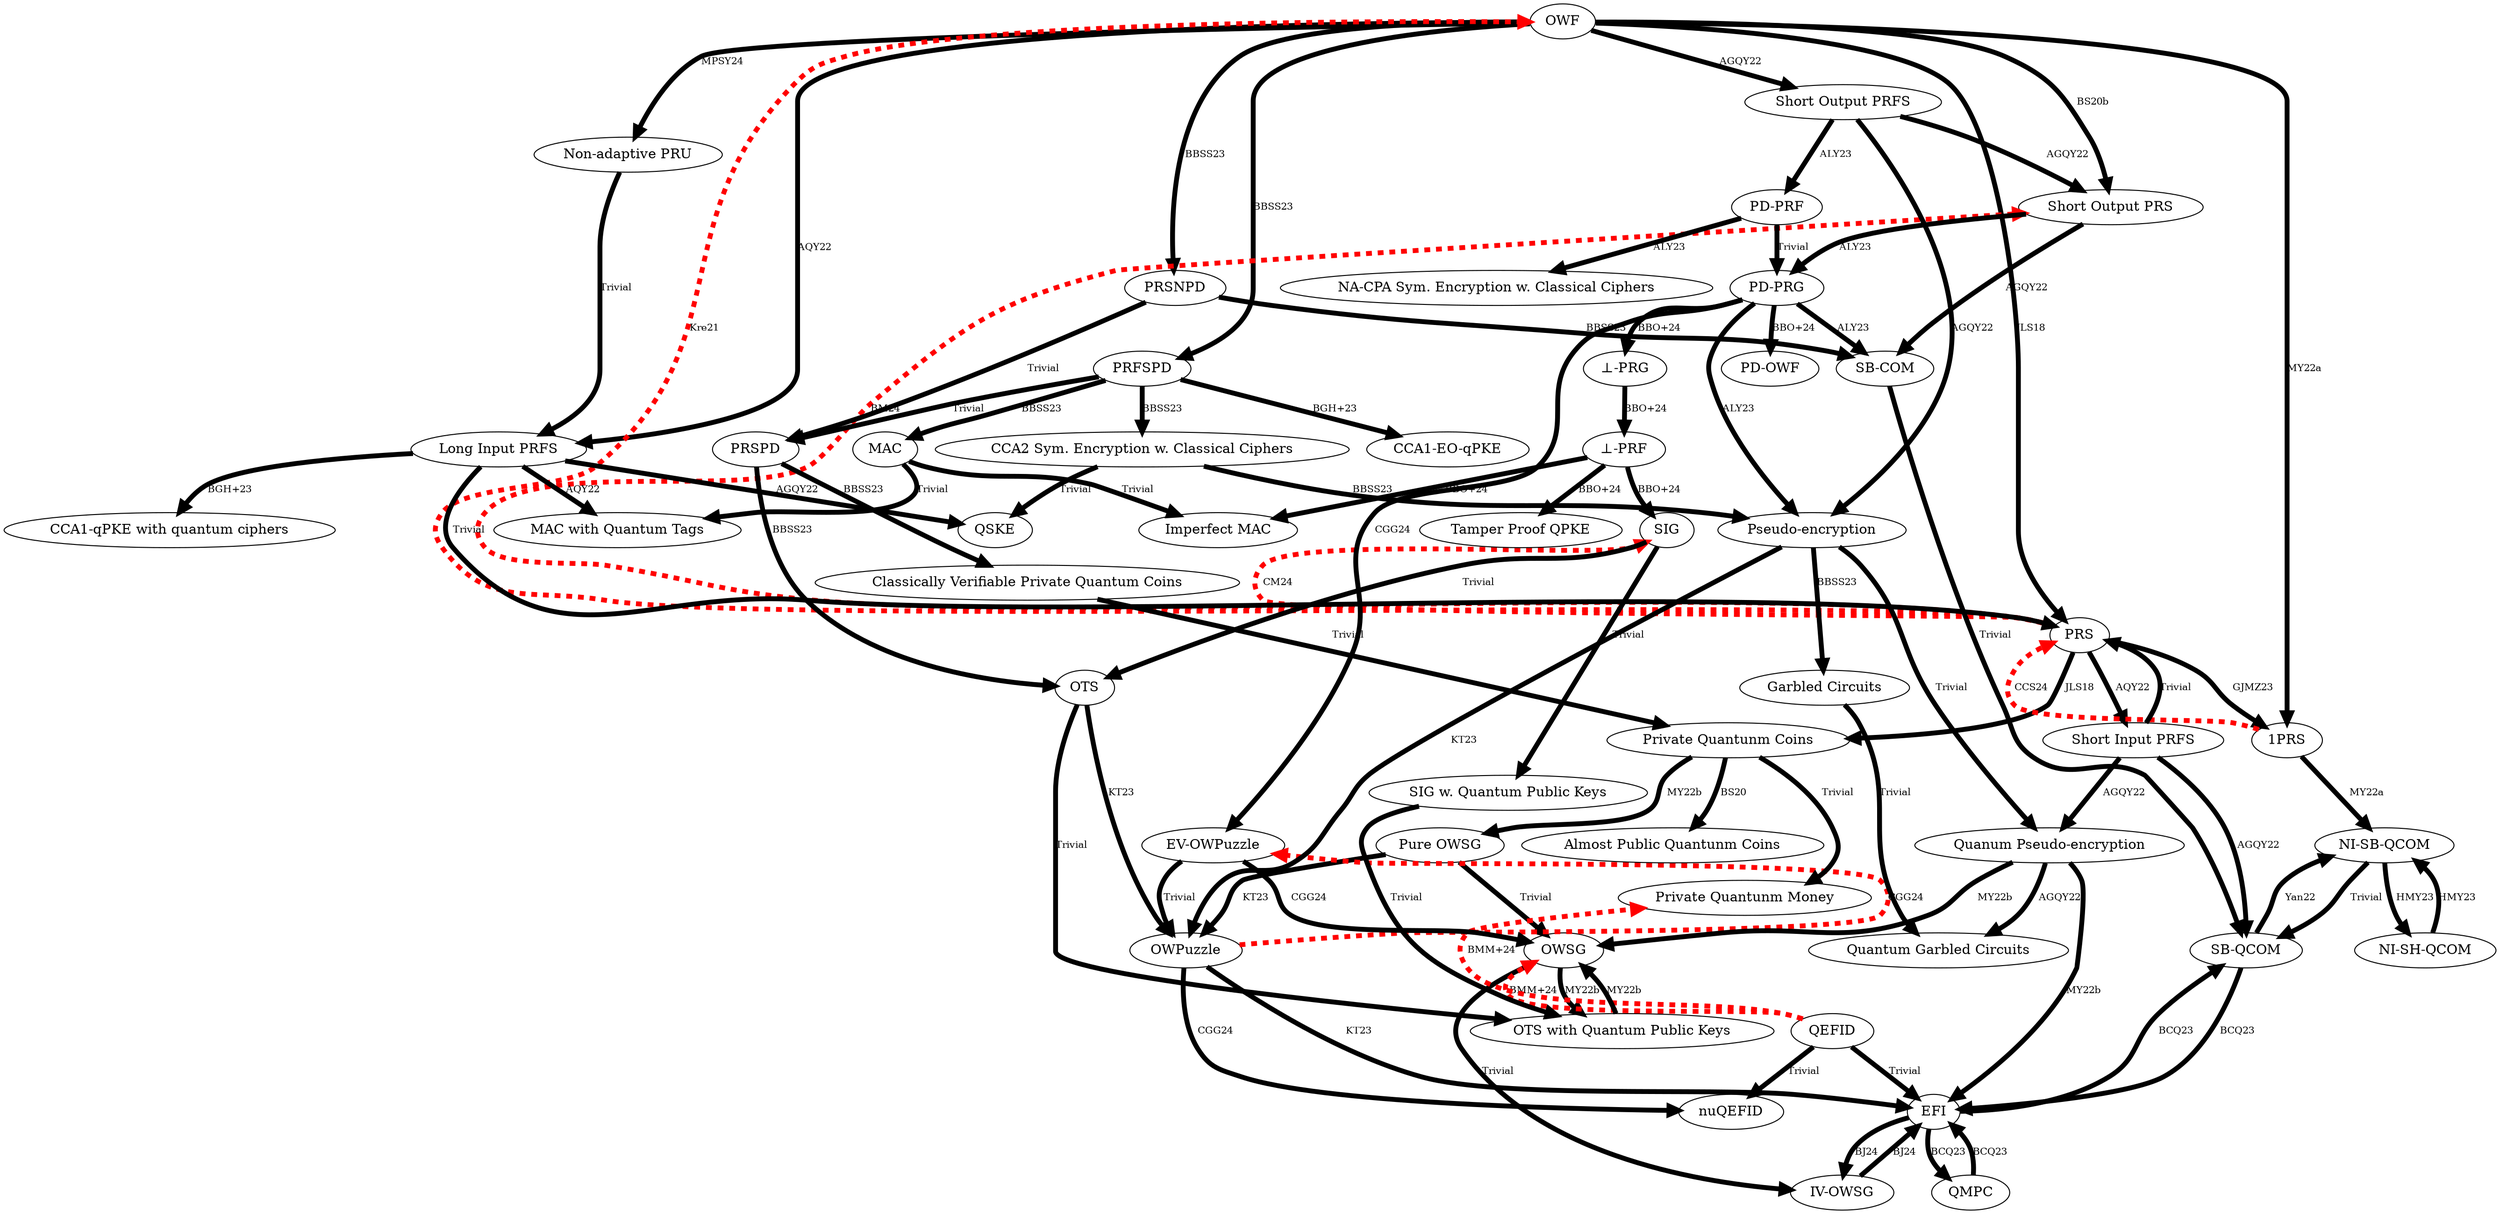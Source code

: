 //To generate the image files, run the following command:
// 


strict digraph microcrypt {
    edge [penwidth=5]

    ################## PRIMITIVES ##################
    OWF [tooltip="One-Way Function"];
    PRS [tooltip="Pseduorandom States with superlogarithmic outputs size"];
    "1PRS" [tooltip="Single-copy PRS, with m>(1+epsilon)n, for some fixed epsilon, for key-length n and output size m."];
    PRSPD [tooltip="Pseduorandom States with Proofs of Destruction"];
    PRSNPD [tooltip="Pseduorandom States with Nice Proofs of Destruction"];
    "Short Input PRFS" [tooltip="Short Input Pseudorandom Function-like States with selective security. The input size needs to be Theta(log(n)) qubits."];
    "Long Input PRFS" [tooltip="Long Input Pseudorandom Function-like States. The input size needs to be omega(log(n)) qubits."];
    PRFSPD [tooltip="Long Input Pseudorandom Function-like States with Proofs of Destruction"];
    "Short Output PRS" [tooltip="Short Output Pseduorandom States. The output state needs to have c*log(n)) qubits for some large enough c."];
    "Short Output PRFS" [tooltip="Short Output Pseduorandom Function-Like States. The output state needs to have Theta(log(n)) qubits."];
    OWSG [tooltip="(Mixed) One-way States Generator"];
    "IV-OWSG" [tooltip="(Mixed) Inefficiently Verifiable One-way States Generator"];
    "Pure OWSG" [tooltip="Pure One-way States Generator"];
    EFI [tooltip="Efficiently samplable, statistically Far but computationally Indistinguishable pairs of mixed quantum states"];
    QEFID [tooltip="Quantum Efficiently samplable, statistically Far but computationally Indistinguishable Distributions"];
    nuQEFID [tooltip="Non-Uniform Quantum Efficiently samplable, statistically Far but computationally Indistinguishable Distributions"];

    "PD-PRG" [tooltip="Pseudodeterministic Quantum Pseudorandom Generator"];
    "PD-PRF" [tooltip="Pseudodeterministic Quantum Pseudorandom Function"];
    "PD-OWF" [tooltip="Pseudodeterministic Quantum One-Way Function"];
    "Non-adaptive PRU" [tooltip="Non-adaptive Long Input Pseduorandom Unitaries"];
    "⊥-PRG" [tooltip="⊥-PRG (a quantum PRG with a recognizable abort)"];
    "⊥-PRF" [tooltip="⊥-PRF (a quantum PRF with a recognizable abort)"];
    OWPuzzle [tooltip="(Inefficiently Verifiable) One-Way Puzzle"];
    "EV-OWPuzzle" [tooltip="Efficiently Verifiable One-Way Puzzle"];
    "Private Quantunm Coins" [tooltip="Private Quantum Coins"];
    "Private Quantunm Money" [tooltip="Private Quantum Money"];

    "Almost Public Quantunm Coins" [tooltip="Almost Public Quantum Coins"];
    "Classically Verifiable Private Quantum Coins" [tooltip="Classically Verifiable Private Quantum Coins"];
    "Tamper Proof QPKE" [tooltip="Tamper Proof CPA PKE with quantum public keys and classical ciphers"];
    "CCA1-EO-qPKE" [tooltip="Reusable CCA1 Encryption Scheme with Quantum Pulbic-Keys and Classical Ciphers"];
    "CCA1-qPKE with quantum ciphers" [tooltip="Non-reusable CCA1 Encryption Scheme with Quantum Pulbic-Keys and Quantum Ciphers"];
    "SB-QCOM" [tooltip="Computationally Hiding Statictically Binding Quantum Bit Commitments"];
    "NI-SB-QCOM" [tooltip="Non-Interactive Computationally Hiding Statictically Binding Quantum Bit Commitments"];
    "NI-SH-QCOM" [tooltip="Non-Interactive Statistically Hiding Computationally Binding Quantum Bit Commitments"];
    "OTS with Quantum Public Keys" [tooltip="One-time Signatures with Quantum Public Keys"];
    QMPC [tooltip="Quantum MPC for P/poly with Dishonest Majority"];
    "Quanum Pseudo-encryption" [tooltip="Pseduo-encryption With Quantum Ciphers"];
    "Pseudo-encryption" [tooltip="Pseduo-encryption with Classical Ciphers"];
    QSKE [tooltip="Selective CPA Symmetric Encryption with Quantum Ciphers"];
    "Quantum Garbled Circuits" [tooltip="Quantum Garbled Circuits for P/poly"];
    "MAC with Quantum Tags" [tooltip="Reusable (Non-CMA) Length Restriged MAC with Quantum Tags"];
    "CCA2 Sym. Encryption w. Classical Ciphers" [tooltip="CCA2 Symmetric Encryption with Classical Ciphers"];
    MAC [tooltip="Length Restricted CMA MAC with Classical Tags"];
    "Imperfect MAC" [tooltip="Imperfect CMA MAC with Classical Tags"];
    "SB-COM" [tooltip="Statictically Binding Computationally Hiding Bit Commitments with Classical Communication"];
    "Garbled Circuits" [tooltip="Classical Garbled Circuits for P/poly"];
    OTS [tooltip="One-time Signature with a Classical Pulbic-Key"];
    "NA-CPA Sym. Encryption w. Classical Ciphers" [tooltip="Non-adaptive CPA Symmetric Encryption with Classical Ciphers"];
    SIG [tooltip="Chosen Plaintext Attack Secure Digital Signature with imperfect completeness"];


    ################## IMPLICATIONS ##################
    edge [fontsize="10"]

    ###Trivial implications###
    edge [label="Trivial" tooltip="Trivial." URL=""]
    
    "Non-adaptive PRU" -> "Long Input PRFS"; // TRV
    "Long Input PRFS" -> PRS; // TRV

    "Pure OWSG" -> OWSG; // TRV
    "Short Input PRFS" -> PRS; // TRV

    "SB-COM" -> "SB-QCOM"; // TRV
    
    "NI-SB-QCOM" -> "SB-QCOM"; // TRV
    "SIG w. Quantum Public Keys" -> "OTS with Quantum Public Keys"; // TRV

    "PD-PRF" -> "PD-PRG"; // TRV
    "Private Quantunm Coins" -> "Private Quantunm Money"; // TRV
    SIG -> OTS; // TRV


    PRSNPD -> PRSPD; // TRV
    PRFSPD -> PRSPD; // TRV
    QEFID -> nuQEFID; // TRV
    QEFID -> EFI; // TRV
    "Classically Verifiable Private Quantum Coins" -> "Private Quantunm Coins"; // TRV
    MAC -> "MAC with Quantum Tags"; // TRV
    MAC -> "Imperfect MAC"; // TRV
    "Pseudo-encryption" -> "Quanum Pseudo-encryption"; // TRV
    "CCA2 Sym. Encryption w. Classical Ciphers" -> QSKE; // TRV
    "Garbled Circuits" -> "Quantum Garbled Circuits"; // TRV
    OTS -> "OTS with Quantum Public Keys"; // TRV
    SIG -> "SIG w. Quantum Public Keys"; // TRV
    "EV-OWPuzzle" -> OWPuzzle; // CGG24 for definitions
    OWSG -> "IV-OWSG"; // TRV
    ###Non-Trivial implications###


    edge [label="AGQY22" tooltip="Ananth,  Gulati, Qian and Yuen.\n Pseudorandom (Function-Like) Quantum State Generators: New Definitions and Applications.\n TCC'22. " URL="https://link.springer.com/chapter/10.1007/978-3-031-22318-1_9"]
    OWF -> "Short Output PRFS"; // AGQY22
    "Short Output PRFS" -> "Short Output PRS"; // AGQY22
    "Short Output PRS" -> "SB-COM"; // AGQY22
    "Short Input PRFS" -> "SB-QCOM"; // AGQY22
    "Short Input PRFS" -> "Quanum Pseudo-encryption"; // AGQY22
    "Quanum Pseudo-encryption" -> "Quantum Garbled Circuits"; // AGQY22
    "Long Input PRFS" -> QSKE; // AGQY22
    "Short Output PRFS" -> "Pseudo-encryption"; // AGQY22
    
    edge [label="ALY23" tooltip="Ananth,  Lin and Yuen.\n Pseudorandom Strings from Pseudorandom Quantum States.\n IACR eprint, 2023. " URL="https://eprint.iacr.org/2023/904"]
    "Short Output PRFS" -> "PD-PRF"; // ALY23
    "Short Output PRS" -> "PD-PRG"; // ALY23
    "PD-PRG" -> "SB-COM"; // ALY23
    "PD-PRG" -> "Pseudo-encryption"; // ALY23
    "PD-PRF" -> "NA-CPA Sym. Encryption w. Classical Ciphers"; // ALY23

    edge [label="AQY22" tooltip="Ananth, Qian and Yuen.\n Cryptography from Pseudorandom Quantum States.\n Crypto'22. " URL="https://link.springer.com/chapter/10.1007/978-3-031-15802-5_8"]
    OWF -> "Long Input PRFS"; // AQY22
    PRS -> "Short Input PRFS"; // AQY22
    "Long Input PRFS" -> "MAC with Quantum Tags"; // AQY22
    
    edge [label="BBO+24" tooltip="Barhoush, Behera, Ozer, Salvail and Sattath.\n Signatures From Pseudorandom States via ⊥-PRFs.\n arXiv, 2024. " URL="https://arxiv.org/abs/2311.00847"]
    "PD-PRG" -> "PD-OWF"; // BBO+24
    "PD-PRG" -> "⊥-PRG"; // BBO+24
    "⊥-PRG" -> "⊥-PRF"; // BBO+24
    "⊥-PRF" -> SIG; // BBO+24
    "⊥-PRF" -> "Imperfect MAC"; // BBO+24
    "⊥-PRF" -> "Tamper Proof QPKE"; // BBO+24

    edge [label="BBSS23" tooltip="Behera, Brakerski, Sattath and Shmueli.\n Pseudorandomness with Proof of Destruction and Applications.\n IACR eprint, 2023. " URL="https://eprint.iacr.org/2023/543"]
    OWF -> PRSNPD; // BBSS23
    OWF -> PRFSPD; // BBSS23
    PRFSPD -> "CCA2 Sym. Encryption w. Classical Ciphers"; // BBSS23
    PRFSPD -> MAC; // BBSS23
    PRSNPD -> "SB-COM"; // BBSS23
    "CCA2 Sym. Encryption w. Classical Ciphers" -> "Pseudo-encryption"; // BBSS23
    PRSPD -> "Classically Verifiable Private Quantum Coins"; // BBSS23
    PRSPD -> OTS; // BBSS23
    "Pseudo-encryption" -> "Garbled Circuits"; // BBSS23

    edge [label="BCQ23" tooltip="Brakerski, Canetti, and Qian.\n On the computational hardness needed for quantum cryptography.\n ITCS'23. " URL="https://doi.org/10.4230/LIPIcs.ITCS.2023.24"]
     "SB-QCOM" -> EFI; // BCQ23
    EFI -> "SB-QCOM"; // BCQ23
    QMPC -> EFI; // BCQ23
    EFI -> QMPC; // BCQ23

    
    edge [label="BS20" tooltip="Behera and Sattath.\n Almost Public Coins.\n QIP'21. " URL="https://arxiv.org/abs/2002.12438"]
    "Private Quantunm Coins" -> "Almost Public Quantunm Coins"; // BS20

    edge [label="BS20b" tooltip="Brakerski and Shmueli.\n Scalable Pseudorandom Quantum States.\n CRYPTO'20. " URL="https://doi.org/10.1007/978-3-030-56880-1_15"]
    OWF -> "Short Output PRS"; // BS20b

    edge [label="BGH+23" tooltip="Barooti, Grilo, Huguenin-Dumittan, Malavolta, Sattath, and Vu.\n Public-Key Encryption with Quantum Keys.\n IACR eprint, 2023. " URL="https://eprint.iacr.org/2023/877"]
    PRFSPD -> "CCA1-EO-qPKE"; // BGH+23
    "Long Input PRFS" -> "CCA1-qPKE with quantum ciphers"; // BGH+23

    edge [label="GJMZ23" tooltip="Gunn, Ju, Ma, Zhandry.\n Commitments to Quantum States.\n STOC'23. " URL="https://dl.acm.org/doi/10.1145/3564246.3585198"]
    PRS -> "1PRS"; // GJMZ23

    edge [label="HMY23" tooltip="Hhan, Morimae, and Yamakawa.\n From the Hardness of Detecting Superpositions to Cryptography: Quantum Public Key Encryption and Commitments.\n EUROCRYPT'23. " URL="https://doi.org/10.1007/978-3-031-30545-0_22"]
    "NI-SB-QCOM" -> "NI-SH-QCOM"; // HMY23
    "NI-SH-QCOM" -> "NI-SB-QCOM"; // HMY23
    
    edge [label="JLS18" tooltip="Ji, Liu and Song.\n Pseudorandom quantum states.\n CRYPTO18. " URL="https://link.springer.com/chapter/10.1007/978-3-319-96878-0_5"]
    OWF -> PRS; // JLS18
    PRS -> "Private Quantunm Coins"; // JLS18

    edge [label="KT23" tooltip="Khurana and Tomer.\n Commitments from Quantum One-Wayness.\n arXiv, 2024. " URL="https://arxiv.org/abs/2310.11526"]
    "Pure OWSG" -> OWPuzzle; // KT23
    OWPuzzle -> EFI; // KT23
    "Pseudo-encryption" -> OWPuzzle; // KT23
    OTS -> OWPuzzle; // KT23

    edge [label="MPSY24" tooltip="Metger, Poremba, Sinha and Yuen.\n Pseudorandom unitaries with non-adaptive security.\n IACR eprint, 2024. " URL="https://eprint.iacr.org/2024/302"]
    OWF -> "Non-adaptive PRU"; // MPSY24

    edge [label="MY22a" tooltip="Morimae and Yamakawa.\n Quantum Commitments and Signatures Without One-Way Function.\n CRYPTO'22. " URL="https://link.springer.com/chapter/10.1007/978-3-031-15802-5_10"]
    OWF -> "1PRS"; // MY22a
    "1PRS" -> "NI-SB-QCOM"; // MY22a

    edge [label="MY22b" tooltip="Morimae and Yamakawa.\n One-Wayness in Quantum Cryptography.\n IACR eprint, 2022. " URL="https://eprint.iacr.org/2022/1336"]
    "Private Quantunm Coins" -> "Pure OWSG"; // MY22b
    "Quanum Pseudo-encryption" -> OWSG; // MY22b
    "Quanum Pseudo-encryption" -> EFI; // MY22b
    OWSG -> "OTS with Quantum Public Keys"; // MY22b
    "OTS with Quantum Public Keys" -> OWSG; // MY22b

    edge [label="Yan22" tooltip="Jun Yan.\n General Properties of Quantum Bit Commitments.\n ASIACRYPT'22 . " URL="https://link.springer.com/chapter/10.1007/978-3-031-22972-5_22"]
    "SB-QCOM" -> "NI-SB-QCOM"; // Yan22

    edge [label="CGG24" tooltip="Chung, Goldin and Gray.\n On Central Primitives for Quantum Cryptography with Classical Communication.\n CRYPTO'24." URL="https://doi.org/10.1007/978-3-031-68394-7_8"]
    "EV-OWPuzzle" -> "OWSG"; // CGG24
    OWPuzzle->nuQEFID; // CGG24. Corollay 14
    "PD-PRG" -> "EV-OWPuzzle"; // CGG24. Theroem 17

    edge [label="BJ24" tooltip="Batra and Jain.\n Commitments are equivalent to statistically-verifiable one-way state generators.\n arXiv, 2024. " URL="https://arxiv.org/abs/2404.03220"]    
    "IV-OWSG" -> EFI; // BJ24
    EFI -> "IV-OWSG"; // BJ24

    // Add edges based on IMPLIES commands
    
     
    edge [label="" tooltip="" URL=""]
    
 
   
  
    //################################################# Separations.######################################
    // Separations MUST appear at the end. The script color_by_scc.sh removes all the separation, in order to compute the strongly connected components. If it won't be at the very end, the script won't work correctly.

    // Separation of the form B cannot be constructed from A (A is separated from B) should be added as A->B;
   
    edge [constraint=false style=dashed color="red"]
    edge [label="Kre21" tooltip="Kretschmer.\n Quantum Pseudorandomness and Classical Complexity.\n TQC21. " URL="https://drops.dagstuhl.de/opus/volltexte/2021/13997"]
    PRS->OWF ;

    edge [label="BM24" tooltip="Bouaziz-Ermann and Muguruza.\n Quantum Pseudorandomness Cannot Be Shrunk In a Black-Box Way.\n IACR eprint, 2024. " URL="https://eprint.iacr.org/2024/291"]
    PRS->"Short Output PRS";

    edge [label="CCS24" tooltip="Chen, Coladangelo and Sattath.\n The power of a single Haar random state: constructing and separating quantum pseudorandomness.\n arXiv, 2024. " URL="https://arxiv.org/abs/2404.03295"]
    "1PRS"->PRS;

    edge [label="CM24" tooltip="Coladangelo and Mutreja.\n On black-box separations of quantum digital signatures from pseudorandom states.\n arXiv, 2024. " URL="https://arxiv.org/abs/2402.08194"]
    PRS->SIG;

    edge [label="CGG24" tooltip="Chung, Goldin and Gray.\n On Central Primitives for Quantum Cryptography with Classical Communication.\n CRYPTO'24." URL="https://doi.org/10.1007/978-3-031-68394-7_8"]
    OWPuzzle->"EV-OWPuzzle"; // CGG24 Theorem 20

    edge [label="BMM+24" tooltip="Behera,  Malavolta, Morimae, Mour and Yamakawa.\n A New World in the Depths of Microcrypt: Separating OWSGs and Quantum Money from QEFID.\n arXiv, 2024." URL="https://arxiv.org/abs/2410.03453"]
    QEFID->OWSG; // BMM+24 Thm 1.1
    QEFID->"Private Quantunm Money"; // BMM+24 Thm 1.5

    // To make sure that the nodes are from strongest to weakest, we add an inisible edge for each separation (if the other direction is not known)
    edge[style=invis constraint=true]
    //Not included because such an edge exists: OWF->PRS;
    SIG->PRS;
    "Short Output PRS" -> PRS;
    OWSG -> QEFID; // BMM+24 Thm 1.1
    "Private Quantunm Money" -> QEFID; // BMM+24 Thm 1.5
   
}